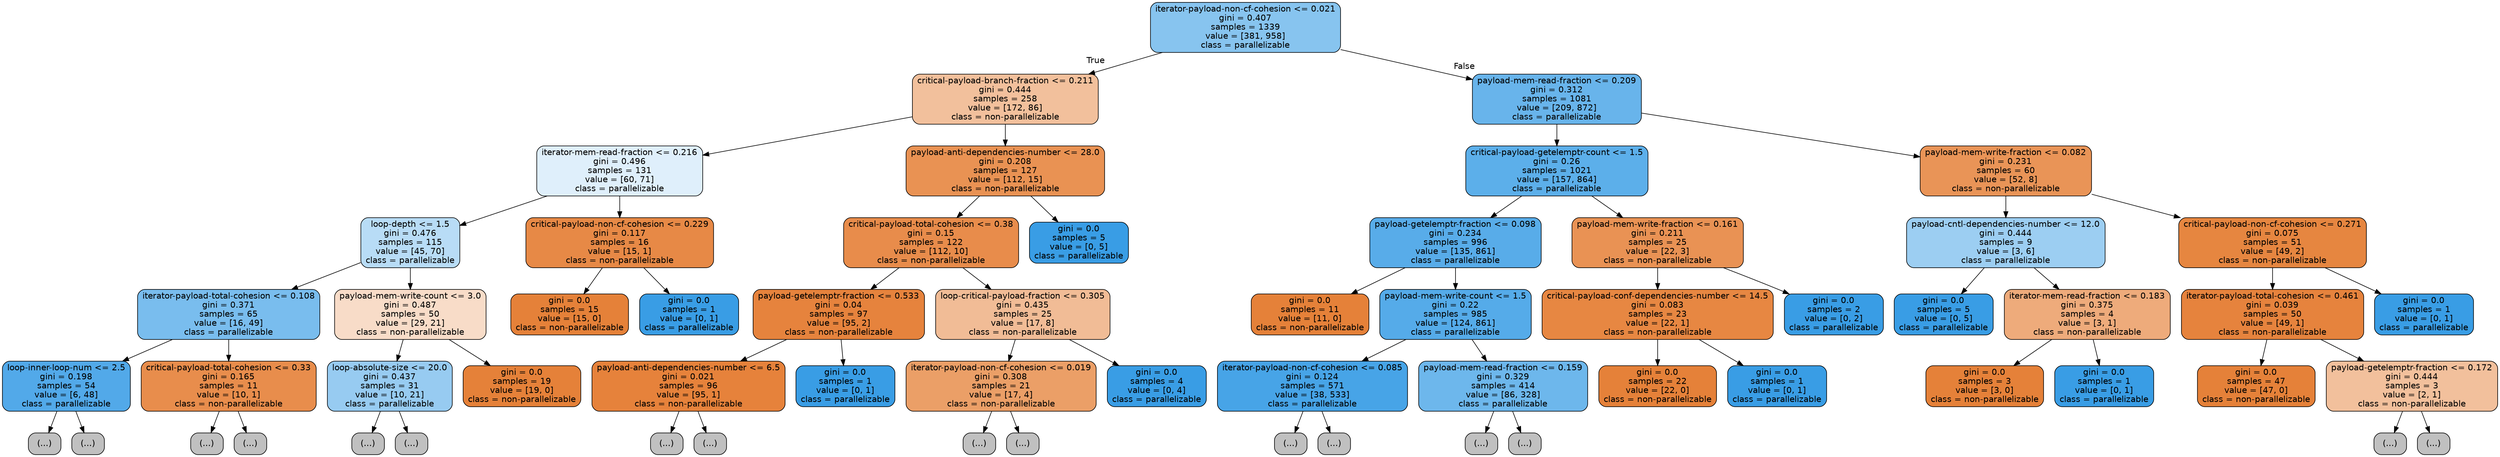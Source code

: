 digraph Tree {
node [shape=box, style="filled, rounded", color="black", fontname=helvetica] ;
edge [fontname=helvetica] ;
0 [label="iterator-payload-non-cf-cohesion <= 0.021\ngini = 0.407\nsamples = 1339\nvalue = [381, 958]\nclass = parallelizable", fillcolor="#399de59a"] ;
1 [label="critical-payload-branch-fraction <= 0.211\ngini = 0.444\nsamples = 258\nvalue = [172, 86]\nclass = non-parallelizable", fillcolor="#e581397f"] ;
0 -> 1 [labeldistance=2.5, labelangle=45, headlabel="True"] ;
2 [label="iterator-mem-read-fraction <= 0.216\ngini = 0.496\nsamples = 131\nvalue = [60, 71]\nclass = parallelizable", fillcolor="#399de528"] ;
1 -> 2 ;
3 [label="loop-depth <= 1.5\ngini = 0.476\nsamples = 115\nvalue = [45, 70]\nclass = parallelizable", fillcolor="#399de55b"] ;
2 -> 3 ;
4 [label="iterator-payload-total-cohesion <= 0.108\ngini = 0.371\nsamples = 65\nvalue = [16, 49]\nclass = parallelizable", fillcolor="#399de5ac"] ;
3 -> 4 ;
5 [label="loop-inner-loop-num <= 2.5\ngini = 0.198\nsamples = 54\nvalue = [6, 48]\nclass = parallelizable", fillcolor="#399de5df"] ;
4 -> 5 ;
6 [label="(...)", fillcolor="#C0C0C0"] ;
5 -> 6 ;
13 [label="(...)", fillcolor="#C0C0C0"] ;
5 -> 13 ;
16 [label="critical-payload-total-cohesion <= 0.33\ngini = 0.165\nsamples = 11\nvalue = [10, 1]\nclass = non-parallelizable", fillcolor="#e58139e6"] ;
4 -> 16 ;
17 [label="(...)", fillcolor="#C0C0C0"] ;
16 -> 17 ;
18 [label="(...)", fillcolor="#C0C0C0"] ;
16 -> 18 ;
19 [label="payload-mem-write-count <= 3.0\ngini = 0.487\nsamples = 50\nvalue = [29, 21]\nclass = non-parallelizable", fillcolor="#e5813946"] ;
3 -> 19 ;
20 [label="loop-absolute-size <= 20.0\ngini = 0.437\nsamples = 31\nvalue = [10, 21]\nclass = parallelizable", fillcolor="#399de586"] ;
19 -> 20 ;
21 [label="(...)", fillcolor="#C0C0C0"] ;
20 -> 21 ;
22 [label="(...)", fillcolor="#C0C0C0"] ;
20 -> 22 ;
33 [label="gini = 0.0\nsamples = 19\nvalue = [19, 0]\nclass = non-parallelizable", fillcolor="#e58139ff"] ;
19 -> 33 ;
34 [label="critical-payload-non-cf-cohesion <= 0.229\ngini = 0.117\nsamples = 16\nvalue = [15, 1]\nclass = non-parallelizable", fillcolor="#e58139ee"] ;
2 -> 34 ;
35 [label="gini = 0.0\nsamples = 15\nvalue = [15, 0]\nclass = non-parallelizable", fillcolor="#e58139ff"] ;
34 -> 35 ;
36 [label="gini = 0.0\nsamples = 1\nvalue = [0, 1]\nclass = parallelizable", fillcolor="#399de5ff"] ;
34 -> 36 ;
37 [label="payload-anti-dependencies-number <= 28.0\ngini = 0.208\nsamples = 127\nvalue = [112, 15]\nclass = non-parallelizable", fillcolor="#e58139dd"] ;
1 -> 37 ;
38 [label="critical-payload-total-cohesion <= 0.38\ngini = 0.15\nsamples = 122\nvalue = [112, 10]\nclass = non-parallelizable", fillcolor="#e58139e8"] ;
37 -> 38 ;
39 [label="payload-getelemptr-fraction <= 0.533\ngini = 0.04\nsamples = 97\nvalue = [95, 2]\nclass = non-parallelizable", fillcolor="#e58139fa"] ;
38 -> 39 ;
40 [label="payload-anti-dependencies-number <= 6.5\ngini = 0.021\nsamples = 96\nvalue = [95, 1]\nclass = non-parallelizable", fillcolor="#e58139fc"] ;
39 -> 40 ;
41 [label="(...)", fillcolor="#C0C0C0"] ;
40 -> 41 ;
42 [label="(...)", fillcolor="#C0C0C0"] ;
40 -> 42 ;
45 [label="gini = 0.0\nsamples = 1\nvalue = [0, 1]\nclass = parallelizable", fillcolor="#399de5ff"] ;
39 -> 45 ;
46 [label="loop-critical-payload-fraction <= 0.305\ngini = 0.435\nsamples = 25\nvalue = [17, 8]\nclass = non-parallelizable", fillcolor="#e5813987"] ;
38 -> 46 ;
47 [label="iterator-payload-non-cf-cohesion <= 0.019\ngini = 0.308\nsamples = 21\nvalue = [17, 4]\nclass = non-parallelizable", fillcolor="#e58139c3"] ;
46 -> 47 ;
48 [label="(...)", fillcolor="#C0C0C0"] ;
47 -> 48 ;
49 [label="(...)", fillcolor="#C0C0C0"] ;
47 -> 49 ;
54 [label="gini = 0.0\nsamples = 4\nvalue = [0, 4]\nclass = parallelizable", fillcolor="#399de5ff"] ;
46 -> 54 ;
55 [label="gini = 0.0\nsamples = 5\nvalue = [0, 5]\nclass = parallelizable", fillcolor="#399de5ff"] ;
37 -> 55 ;
56 [label="payload-mem-read-fraction <= 0.209\ngini = 0.312\nsamples = 1081\nvalue = [209, 872]\nclass = parallelizable", fillcolor="#399de5c2"] ;
0 -> 56 [labeldistance=2.5, labelangle=-45, headlabel="False"] ;
57 [label="critical-payload-getelemptr-count <= 1.5\ngini = 0.26\nsamples = 1021\nvalue = [157, 864]\nclass = parallelizable", fillcolor="#399de5d1"] ;
56 -> 57 ;
58 [label="payload-getelemptr-fraction <= 0.098\ngini = 0.234\nsamples = 996\nvalue = [135, 861]\nclass = parallelizable", fillcolor="#399de5d7"] ;
57 -> 58 ;
59 [label="gini = 0.0\nsamples = 11\nvalue = [11, 0]\nclass = non-parallelizable", fillcolor="#e58139ff"] ;
58 -> 59 ;
60 [label="payload-mem-write-count <= 1.5\ngini = 0.22\nsamples = 985\nvalue = [124, 861]\nclass = parallelizable", fillcolor="#399de5da"] ;
58 -> 60 ;
61 [label="iterator-payload-non-cf-cohesion <= 0.085\ngini = 0.124\nsamples = 571\nvalue = [38, 533]\nclass = parallelizable", fillcolor="#399de5ed"] ;
60 -> 61 ;
62 [label="(...)", fillcolor="#C0C0C0"] ;
61 -> 62 ;
117 [label="(...)", fillcolor="#C0C0C0"] ;
61 -> 117 ;
122 [label="payload-mem-read-fraction <= 0.159\ngini = 0.329\nsamples = 414\nvalue = [86, 328]\nclass = parallelizable", fillcolor="#399de5bc"] ;
60 -> 122 ;
123 [label="(...)", fillcolor="#C0C0C0"] ;
122 -> 123 ;
180 [label="(...)", fillcolor="#C0C0C0"] ;
122 -> 180 ;
193 [label="payload-mem-write-fraction <= 0.161\ngini = 0.211\nsamples = 25\nvalue = [22, 3]\nclass = non-parallelizable", fillcolor="#e58139dc"] ;
57 -> 193 ;
194 [label="critical-payload-conf-dependencies-number <= 14.5\ngini = 0.083\nsamples = 23\nvalue = [22, 1]\nclass = non-parallelizable", fillcolor="#e58139f3"] ;
193 -> 194 ;
195 [label="gini = 0.0\nsamples = 22\nvalue = [22, 0]\nclass = non-parallelizable", fillcolor="#e58139ff"] ;
194 -> 195 ;
196 [label="gini = 0.0\nsamples = 1\nvalue = [0, 1]\nclass = parallelizable", fillcolor="#399de5ff"] ;
194 -> 196 ;
197 [label="gini = 0.0\nsamples = 2\nvalue = [0, 2]\nclass = parallelizable", fillcolor="#399de5ff"] ;
193 -> 197 ;
198 [label="payload-mem-write-fraction <= 0.082\ngini = 0.231\nsamples = 60\nvalue = [52, 8]\nclass = non-parallelizable", fillcolor="#e58139d8"] ;
56 -> 198 ;
199 [label="payload-cntl-dependencies-number <= 12.0\ngini = 0.444\nsamples = 9\nvalue = [3, 6]\nclass = parallelizable", fillcolor="#399de57f"] ;
198 -> 199 ;
200 [label="gini = 0.0\nsamples = 5\nvalue = [0, 5]\nclass = parallelizable", fillcolor="#399de5ff"] ;
199 -> 200 ;
201 [label="iterator-mem-read-fraction <= 0.183\ngini = 0.375\nsamples = 4\nvalue = [3, 1]\nclass = non-parallelizable", fillcolor="#e58139aa"] ;
199 -> 201 ;
202 [label="gini = 0.0\nsamples = 3\nvalue = [3, 0]\nclass = non-parallelizable", fillcolor="#e58139ff"] ;
201 -> 202 ;
203 [label="gini = 0.0\nsamples = 1\nvalue = [0, 1]\nclass = parallelizable", fillcolor="#399de5ff"] ;
201 -> 203 ;
204 [label="critical-payload-non-cf-cohesion <= 0.271\ngini = 0.075\nsamples = 51\nvalue = [49, 2]\nclass = non-parallelizable", fillcolor="#e58139f5"] ;
198 -> 204 ;
205 [label="iterator-payload-total-cohesion <= 0.461\ngini = 0.039\nsamples = 50\nvalue = [49, 1]\nclass = non-parallelizable", fillcolor="#e58139fa"] ;
204 -> 205 ;
206 [label="gini = 0.0\nsamples = 47\nvalue = [47, 0]\nclass = non-parallelizable", fillcolor="#e58139ff"] ;
205 -> 206 ;
207 [label="payload-getelemptr-fraction <= 0.172\ngini = 0.444\nsamples = 3\nvalue = [2, 1]\nclass = non-parallelizable", fillcolor="#e581397f"] ;
205 -> 207 ;
208 [label="(...)", fillcolor="#C0C0C0"] ;
207 -> 208 ;
209 [label="(...)", fillcolor="#C0C0C0"] ;
207 -> 209 ;
210 [label="gini = 0.0\nsamples = 1\nvalue = [0, 1]\nclass = parallelizable", fillcolor="#399de5ff"] ;
204 -> 210 ;
}